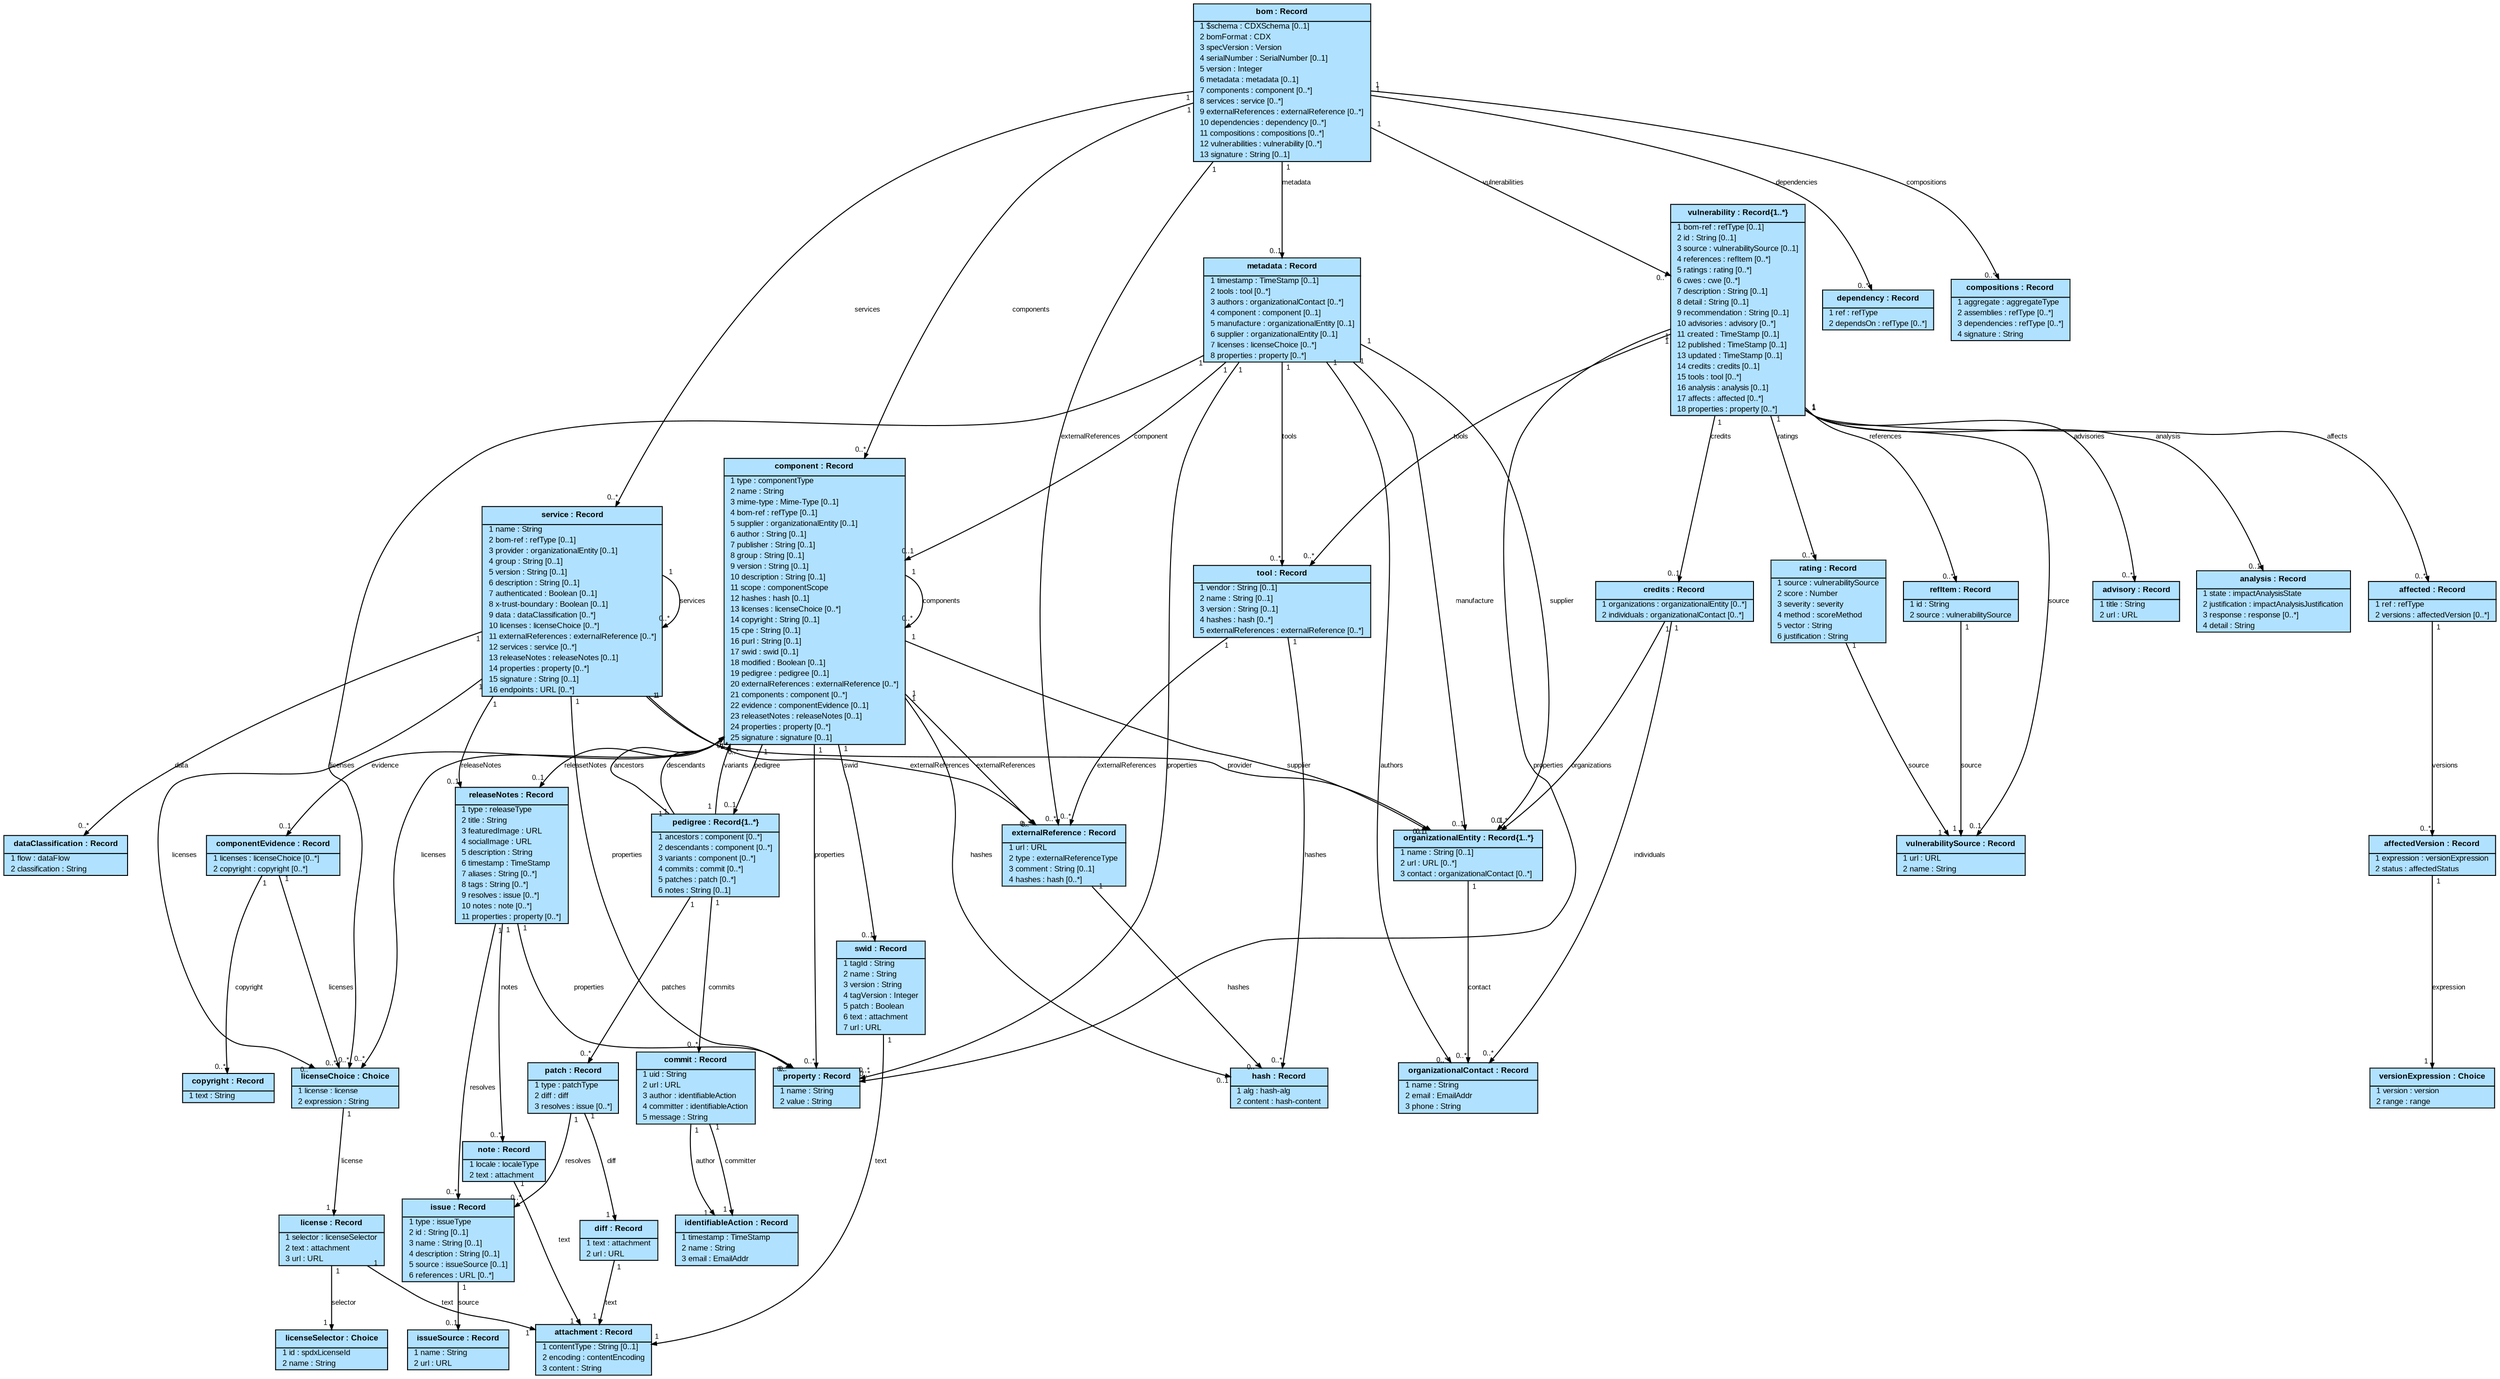 # title: CycloneDX v1.4 JADN Schema, as of 27 July. 
# package: http://cyclonedx.org/schema/bom-1.4.schema.jadn
# version: 1
# exports: ['bom']
# config: {'$TypeName': '^[a-zA-Z][-$A-Za-z0-9]{0,63}$', '$FieldName': '^[$a-z][_A-Za-z0-9\\-]{0,63}$'}
# comment: Known shortcomings: required / optional values needed for most types; hasn't been tested against any CDX SBOM

digraph G {
  graph [fontname=Arial, fontsize=12];
  node [fontname=Arial, fontsize=8, shape=plain, style=filled, fillcolor=lightskyblue1];
  edge [fontname=Arial, fontsize=7, arrowsize=0.5, labelangle=45.0, labeldistance=0.9];
  bgcolor="transparent";

n0 [label=<<table cellborder="0" cellpadding="1" cellspacing="0">
<tr><td cellpadding="4"><b>  bom : Record  </b></td></tr><hr/>
  <tr><td align="left">  1 $schema : CDXSchema [0..1]  </td></tr>
  <tr><td align="left">  2 bomFormat : CDX  </td></tr>
  <tr><td align="left">  3 specVersion : Version  </td></tr>
  <tr><td align="left">  4 serialNumber : SerialNumber [0..1]  </td></tr>
  <tr><td align="left">  5 version : Integer  </td></tr>
  <tr><td align="left">  6 metadata : metadata [0..1]  </td></tr>
  <tr><td align="left">  7 components : component [0..*]  </td></tr>
  <tr><td align="left">  8 services : service [0..*]  </td></tr>
  <tr><td align="left">  9 externalReferences : externalReference [0..*]  </td></tr>
  <tr><td align="left">  10 dependencies : dependency [0..*]  </td></tr>
  <tr><td align="left">  11 compositions : compositions [0..*]  </td></tr>
  <tr><td align="left">  12 vulnerabilities : vulnerability [0..*]  </td></tr>
  <tr><td align="left">  13 signature : String [0..1]  </td></tr>
</table>>]

n5 [label=<<table cellborder="0" cellpadding="1" cellspacing="0">
<tr><td cellpadding="4"><b>  metadata : Record  </b></td></tr><hr/>
  <tr><td align="left">  1 timestamp : TimeStamp [0..1]  </td></tr>
  <tr><td align="left">  2 tools : tool [0..*]  </td></tr>
  <tr><td align="left">  3 authors : organizationalContact [0..*]  </td></tr>
  <tr><td align="left">  4 component : component [0..1]  </td></tr>
  <tr><td align="left">  5 manufacture : organizationalEntity [0..1]  </td></tr>
  <tr><td align="left">  6 supplier : organizationalEntity [0..1]  </td></tr>
  <tr><td align="left">  7 licenses : licenseChoice [0..*]  </td></tr>
  <tr><td align="left">  8 properties : property [0..*]  </td></tr>
</table>>]

n6 [label=<<table cellborder="0" cellpadding="1" cellspacing="0">
<tr><td cellpadding="4"><b>  tool : Record  </b></td></tr><hr/>
  <tr><td align="left">  1 vendor : String [0..1]  </td></tr>
  <tr><td align="left">  2 name : String [0..1]  </td></tr>
  <tr><td align="left">  3 version : String [0..1]  </td></tr>
  <tr><td align="left">  4 hashes : hash [0..*]  </td></tr>
  <tr><td align="left">  5 externalReferences : externalReference [0..*]  </td></tr>
</table>>]

n7 [label=<<table cellborder="0" cellpadding="1" cellspacing="0">
<tr><td cellpadding="4"><b>  component : Record  </b></td></tr><hr/>
  <tr><td align="left">  1 type : componentType  </td></tr>
  <tr><td align="left">  2 name : String  </td></tr>
  <tr><td align="left">  3 mime-type : Mime-Type [0..1]  </td></tr>
  <tr><td align="left">  4 bom-ref : refType [0..1]  </td></tr>
  <tr><td align="left">  5 supplier : organizationalEntity [0..1]  </td></tr>
  <tr><td align="left">  6 author : String [0..1]  </td></tr>
  <tr><td align="left">  7 publisher : String [0..1]  </td></tr>
  <tr><td align="left">  8 group : String [0..1]  </td></tr>
  <tr><td align="left">  9 version : String [0..1]  </td></tr>
  <tr><td align="left">  10 description : String [0..1]  </td></tr>
  <tr><td align="left">  11 scope : componentScope  </td></tr>
  <tr><td align="left">  12 hashes : hash [0..1]  </td></tr>
  <tr><td align="left">  13 licenses : licenseChoice [0..*]  </td></tr>
  <tr><td align="left">  14 copyright : String [0..1]  </td></tr>
  <tr><td align="left">  15 cpe : String [0..1]  </td></tr>
  <tr><td align="left">  16 purl : String [0..1]  </td></tr>
  <tr><td align="left">  17 swid : swid [0..1]  </td></tr>
  <tr><td align="left">  18 modified : Boolean [0..1]  </td></tr>
  <tr><td align="left">  19 pedigree : pedigree [0..1]  </td></tr>
  <tr><td align="left">  20 externalReferences : externalReference [0..*]  </td></tr>
  <tr><td align="left">  21 components : component [0..*]  </td></tr>
  <tr><td align="left">  22 evidence : componentEvidence [0..1]  </td></tr>
  <tr><td align="left">  23 releasetNotes : releaseNotes [0..1]  </td></tr>
  <tr><td align="left">  24 properties : property [0..*]  </td></tr>
  <tr><td align="left">  25 signature : signature [0..1]  </td></tr>
</table>>]

n9 [label=<<table cellborder="0" cellpadding="1" cellspacing="0">
<tr><td cellpadding="4"><b>  organizationalEntity : Record{1..*}  </b></td></tr><hr/>
  <tr><td align="left">  1 name : String [0..1]  </td></tr>
  <tr><td align="left">  2 url : URL [0..*]  </td></tr>
  <tr><td align="left">  3 contact : organizationalContact [0..*]  </td></tr>
</table>>]

n10 [label=<<table cellborder="0" cellpadding="1" cellspacing="0">
<tr><td cellpadding="4"><b>  organizationalContact : Record  </b></td></tr><hr/>
  <tr><td align="left">  1 name : String  </td></tr>
  <tr><td align="left">  2 email : EmailAddr  </td></tr>
  <tr><td align="left">  3 phone : String  </td></tr>
</table>>]

n11 [label=<<table cellborder="0" cellpadding="1" cellspacing="0">
<tr><td cellpadding="4"><b>  property : Record  </b></td></tr><hr/>
  <tr><td align="left">  1 name : String  </td></tr>
  <tr><td align="left">  2 value : String  </td></tr>
</table>>]

n17 [label=<<table cellborder="0" cellpadding="1" cellspacing="0">
<tr><td cellpadding="4"><b>  vulnerabilitySource : Record  </b></td></tr><hr/>
  <tr><td align="left">  1 url : URL  </td></tr>
  <tr><td align="left">  2 name : String  </td></tr>
</table>>]

n20 [label=<<table cellborder="0" cellpadding="1" cellspacing="0">
<tr><td cellpadding="4"><b>  advisory : Record  </b></td></tr><hr/>
  <tr><td align="left">  1 title : String  </td></tr>
  <tr><td align="left">  2 url : URL  </td></tr>
</table>>]

n23 [label=<<table cellborder="0" cellpadding="1" cellspacing="0">
<tr><td cellpadding="4"><b>  identifiableAction : Record  </b></td></tr><hr/>
  <tr><td align="left">  1 timestamp : TimeStamp  </td></tr>
  <tr><td align="left">  2 name : String  </td></tr>
  <tr><td align="left">  3 email : EmailAddr  </td></tr>
</table>>]

n24 [label=<<table cellborder="0" cellpadding="1" cellspacing="0">
<tr><td cellpadding="4"><b>  attachment : Record  </b></td></tr><hr/>
  <tr><td align="left">  1 contentType : String [0..1]  </td></tr>
  <tr><td align="left">  2 encoding : contentEncoding  </td></tr>
  <tr><td align="left">  3 content : String  </td></tr>
</table>>]

n25 [label=<<table cellborder="0" cellpadding="1" cellspacing="0">
<tr><td cellpadding="4"><b>  diff : Record  </b></td></tr><hr/>
  <tr><td align="left">  1 text : attachment  </td></tr>
  <tr><td align="left">  2 url : URL  </td></tr>
</table>>]

n27 [label=<<table cellborder="0" cellpadding="1" cellspacing="0">
<tr><td cellpadding="4"><b>  note : Record  </b></td></tr><hr/>
  <tr><td align="left">  1 locale : localeType  </td></tr>
  <tr><td align="left">  2 text : attachment  </td></tr>
</table>>]

n31 [label=<<table cellborder="0" cellpadding="1" cellspacing="0">
<tr><td cellpadding="4"><b>  dataClassification : Record  </b></td></tr><hr/>
  <tr><td align="left">  1 flow : dataFlow  </td></tr>
  <tr><td align="left">  2 classification : String  </td></tr>
</table>>]

n34 [label=<<table cellborder="0" cellpadding="1" cellspacing="0">
<tr><td cellpadding="4"><b>  rating : Record  </b></td></tr><hr/>
  <tr><td align="left">  1 source : vulnerabilitySource  </td></tr>
  <tr><td align="left">  2 score : Number  </td></tr>
  <tr><td align="left">  3 severity : severity  </td></tr>
  <tr><td align="left">  4 method : scoreMethod  </td></tr>
  <tr><td align="left">  5 vector : String  </td></tr>
  <tr><td align="left">  6 justification : String  </td></tr>
</table>>]

n35 [label=<<table cellborder="0" cellpadding="1" cellspacing="0">
<tr><td cellpadding="4"><b>  commit : Record  </b></td></tr><hr/>
  <tr><td align="left">  1 uid : String  </td></tr>
  <tr><td align="left">  2 url : URL  </td></tr>
  <tr><td align="left">  3 author : identifiableAction  </td></tr>
  <tr><td align="left">  4 committer : identifiableAction  </td></tr>
  <tr><td align="left">  5 message : String  </td></tr>
</table>>]

n36 [label=<<table cellborder="0" cellpadding="1" cellspacing="0">
<tr><td cellpadding="4"><b>  hash : Record  </b></td></tr><hr/>
  <tr><td align="left">  1 alg : hash-alg  </td></tr>
  <tr><td align="left">  2 content : hash-content  </td></tr>
</table>>]

n37 [label=<<table cellborder="0" cellpadding="1" cellspacing="0">
<tr><td cellpadding="4"><b>  dependency : Record  </b></td></tr><hr/>
  <tr><td align="left">  1 ref : refType  </td></tr>
  <tr><td align="left">  2 dependsOn : refType [0..*]  </td></tr>
</table>>]

n38 [label=<<table cellborder="0" cellpadding="1" cellspacing="0">
<tr><td cellpadding="4"><b>  compositions : Record  </b></td></tr><hr/>
  <tr><td align="left">  1 aggregate : aggregateType  </td></tr>
  <tr><td align="left">  2 assemblies : refType [0..*]  </td></tr>
  <tr><td align="left">  3 dependencies : refType [0..*]  </td></tr>
  <tr><td align="left">  4 signature : String  </td></tr>
</table>>]

n39 [label=<<table cellborder="0" cellpadding="1" cellspacing="0">
<tr><td cellpadding="4"><b>  copyright : Record  </b></td></tr><hr/>
  <tr><td align="left">  1 text : String  </td></tr>
</table>>]

n40 [label=<<table cellborder="0" cellpadding="1" cellspacing="0">
<tr><td cellpadding="4"><b>  refItem : Record  </b></td></tr><hr/>
  <tr><td align="left">  1 id : String  </td></tr>
  <tr><td align="left">  2 source : vulnerabilitySource  </td></tr>
</table>>]

n41 [label=<<table cellborder="0" cellpadding="1" cellspacing="0">
<tr><td cellpadding="4"><b>  swid : Record  </b></td></tr><hr/>
  <tr><td align="left">  1 tagId : String  </td></tr>
  <tr><td align="left">  2 name : String  </td></tr>
  <tr><td align="left">  3 version : String  </td></tr>
  <tr><td align="left">  4 tagVersion : Integer  </td></tr>
  <tr><td align="left">  5 patch : Boolean  </td></tr>
  <tr><td align="left">  6 text : attachment  </td></tr>
  <tr><td align="left">  7 url : URL  </td></tr>
</table>>]

n43 [label=<<table cellborder="0" cellpadding="1" cellspacing="0">
<tr><td cellpadding="4"><b>  licenseSelector : Choice  </b></td></tr><hr/>
  <tr><td align="left">  1 id : spdxLicenseId  </td></tr>
  <tr><td align="left">  2 name : String  </td></tr>
</table>>]

n44 [label=<<table cellborder="0" cellpadding="1" cellspacing="0">
<tr><td cellpadding="4"><b>  license : Record  </b></td></tr><hr/>
  <tr><td align="left">  1 selector : licenseSelector  </td></tr>
  <tr><td align="left">  2 text : attachment  </td></tr>
  <tr><td align="left">  3 url : URL  </td></tr>
</table>>]

n45 [label=<<table cellborder="0" cellpadding="1" cellspacing="0">
<tr><td cellpadding="4"><b>  licenseChoice : Choice  </b></td></tr><hr/>
  <tr><td align="left">  1 license : license  </td></tr>
  <tr><td align="left">  2 expression : String  </td></tr>
</table>>]

n46 [label=<<table cellborder="0" cellpadding="1" cellspacing="0">
<tr><td cellpadding="4"><b>  issue : Record  </b></td></tr><hr/>
  <tr><td align="left">  1 type : issueType  </td></tr>
  <tr><td align="left">  2 id : String [0..1]  </td></tr>
  <tr><td align="left">  3 name : String [0..1]  </td></tr>
  <tr><td align="left">  4 description : String [0..1]  </td></tr>
  <tr><td align="left">  5 source : issueSource [0..1]  </td></tr>
  <tr><td align="left">  6 references : URL [0..*]  </td></tr>
</table>>]

n48 [label=<<table cellborder="0" cellpadding="1" cellspacing="0">
<tr><td cellpadding="4"><b>  issueSource : Record  </b></td></tr><hr/>
  <tr><td align="left">  1 name : String  </td></tr>
  <tr><td align="left">  2 url : URL  </td></tr>
</table>>]

n49 [label=<<table cellborder="0" cellpadding="1" cellspacing="0">
<tr><td cellpadding="4"><b>  externalReference : Record  </b></td></tr><hr/>
  <tr><td align="left">  1 url : URL  </td></tr>
  <tr><td align="left">  2 type : externalReferenceType  </td></tr>
  <tr><td align="left">  3 comment : String [0..1]  </td></tr>
  <tr><td align="left">  4 hashes : hash [0..*]  </td></tr>
</table>>]

n52 [label=<<table cellborder="0" cellpadding="1" cellspacing="0">
<tr><td cellpadding="4"><b>  patch : Record  </b></td></tr><hr/>
  <tr><td align="left">  1 type : patchType  </td></tr>
  <tr><td align="left">  2 diff : diff  </td></tr>
  <tr><td align="left">  3 resolves : issue [0..*]  </td></tr>
</table>>]

n53 [label=<<table cellborder="0" cellpadding="1" cellspacing="0">
<tr><td cellpadding="4"><b>  vulnerability : Record{1..*}  </b></td></tr><hr/>
  <tr><td align="left">  1 bom-ref : refType [0..1]  </td></tr>
  <tr><td align="left">  2 id : String [0..1]  </td></tr>
  <tr><td align="left">  3 source : vulnerabilitySource [0..1]  </td></tr>
  <tr><td align="left">  4 references : refItem [0..*]  </td></tr>
  <tr><td align="left">  5 ratings : rating [0..*]  </td></tr>
  <tr><td align="left">  6 cwes : cwe [0..*]  </td></tr>
  <tr><td align="left">  7 description : String [0..1]  </td></tr>
  <tr><td align="left">  8 detail : String [0..1]  </td></tr>
  <tr><td align="left">  9 recommendation : String [0..1]  </td></tr>
  <tr><td align="left">  10 advisories : advisory [0..*]  </td></tr>
  <tr><td align="left">  11 created : TimeStamp [0..1]  </td></tr>
  <tr><td align="left">  12 published : TimeStamp [0..1]  </td></tr>
  <tr><td align="left">  13 updated : TimeStamp [0..1]  </td></tr>
  <tr><td align="left">  14 credits : credits [0..1]  </td></tr>
  <tr><td align="left">  15 tools : tool [0..*]  </td></tr>
  <tr><td align="left">  16 analysis : analysis [0..1]  </td></tr>
  <tr><td align="left">  17 affects : affected [0..*]  </td></tr>
  <tr><td align="left">  18 properties : property [0..*]  </td></tr>
</table>>]

n54 [label=<<table cellborder="0" cellpadding="1" cellspacing="0">
<tr><td cellpadding="4"><b>  releaseNotes : Record  </b></td></tr><hr/>
  <tr><td align="left">  1 type : releaseType  </td></tr>
  <tr><td align="left">  2 title : String  </td></tr>
  <tr><td align="left">  3 featuredImage : URL  </td></tr>
  <tr><td align="left">  4 socialImage : URL  </td></tr>
  <tr><td align="left">  5 description : String  </td></tr>
  <tr><td align="left">  6 timestamp : TimeStamp  </td></tr>
  <tr><td align="left">  7 aliases : String [0..*]  </td></tr>
  <tr><td align="left">  8 tags : String [0..*]  </td></tr>
  <tr><td align="left">  9 resolves : issue [0..*]  </td></tr>
  <tr><td align="left">  10 notes : note [0..*]  </td></tr>
  <tr><td align="left">  11 properties : property [0..*]  </td></tr>
</table>>]

n55 [label=<<table cellborder="0" cellpadding="1" cellspacing="0">
<tr><td cellpadding="4"><b>  componentEvidence : Record  </b></td></tr><hr/>
  <tr><td align="left">  1 licenses : licenseChoice [0..*]  </td></tr>
  <tr><td align="left">  2 copyright : copyright [0..*]  </td></tr>
</table>>]

n56 [label=<<table cellborder="0" cellpadding="1" cellspacing="0">
<tr><td cellpadding="4"><b>  service : Record  </b></td></tr><hr/>
  <tr><td align="left">  1 name : String  </td></tr>
  <tr><td align="left">  2 bom-ref : refType [0..1]  </td></tr>
  <tr><td align="left">  3 provider : organizationalEntity [0..1]  </td></tr>
  <tr><td align="left">  4 group : String [0..1]  </td></tr>
  <tr><td align="left">  5 version : String [0..1]  </td></tr>
  <tr><td align="left">  6 description : String [0..1]  </td></tr>
  <tr><td align="left">  7 authenticated : Boolean [0..1]  </td></tr>
  <tr><td align="left">  8 x-trust-boundary : Boolean [0..1]  </td></tr>
  <tr><td align="left">  9 data : dataClassification [0..*]  </td></tr>
  <tr><td align="left">  10 licenses : licenseChoice [0..*]  </td></tr>
  <tr><td align="left">  11 externalReferences : externalReference [0..*]  </td></tr>
  <tr><td align="left">  12 services : service [0..*]  </td></tr>
  <tr><td align="left">  13 releaseNotes : releaseNotes [0..1]  </td></tr>
  <tr><td align="left">  14 properties : property [0..*]  </td></tr>
  <tr><td align="left">  15 signature : String [0..1]  </td></tr>
  <tr><td align="left">  16 endpoints : URL [0..*]  </td></tr>
</table>>]

n57 [label=<<table cellborder="0" cellpadding="1" cellspacing="0">
<tr><td cellpadding="4"><b>  versionExpression : Choice  </b></td></tr><hr/>
  <tr><td align="left">  1 version : version  </td></tr>
  <tr><td align="left">  2 range : range  </td></tr>
</table>>]

n58 [label=<<table cellborder="0" cellpadding="1" cellspacing="0">
<tr><td cellpadding="4"><b>  affectedVersion : Record  </b></td></tr><hr/>
  <tr><td align="left">  1 expression : versionExpression  </td></tr>
  <tr><td align="left">  2 status : affectedStatus  </td></tr>
</table>>]

n59 [label=<<table cellborder="0" cellpadding="1" cellspacing="0">
<tr><td cellpadding="4"><b>  credits : Record  </b></td></tr><hr/>
  <tr><td align="left">  1 organizations : organizationalEntity [0..*]  </td></tr>
  <tr><td align="left">  2 individuals : organizationalContact [0..*]  </td></tr>
</table>>]

n60 [label=<<table cellborder="0" cellpadding="1" cellspacing="0">
<tr><td cellpadding="4"><b>  analysis : Record  </b></td></tr><hr/>
  <tr><td align="left">  1 state : impactAnalysisState  </td></tr>
  <tr><td align="left">  2 justification : impactAnalysisJustification  </td></tr>
  <tr><td align="left">  3 response : response [0..*]  </td></tr>
  <tr><td align="left">  4 detail : String  </td></tr>
</table>>]

n64 [label=<<table cellborder="0" cellpadding="1" cellspacing="0">
<tr><td cellpadding="4"><b>  affected : Record  </b></td></tr><hr/>
  <tr><td align="left">  1 ref : refType  </td></tr>
  <tr><td align="left">  2 versions : affectedVersion [0..*]  </td></tr>
</table>>]

n68 [label=<<table cellborder="0" cellpadding="1" cellspacing="0">
<tr><td cellpadding="4"><b>  pedigree : Record{1..*}  </b></td></tr><hr/>
  <tr><td align="left">  1 ancestors : component [0..*]  </td></tr>
  <tr><td align="left">  2 descendants : component [0..*]  </td></tr>
  <tr><td align="left">  3 variants : component [0..*]  </td></tr>
  <tr><td align="left">  4 commits : commit [0..*]  </td></tr>
  <tr><td align="left">  5 patches : patch [0..*]  </td></tr>
  <tr><td align="left">  6 notes : String [0..1]  </td></tr>
</table>>]

  n0 -> n5 [label=metadata, headlabel="0..1", taillabel="1"]
  n0 -> n7 [label=components, headlabel="0..*", taillabel="1"]
  n0 -> n56 [label=services, headlabel="0..*", taillabel="1"]
  n0 -> n49 [label=externalReferences, headlabel="0..*", taillabel="1"]
  n0 -> n37 [label=dependencies, headlabel="0..*", taillabel="1"]
  n0 -> n38 [label=compositions, headlabel="0..*", taillabel="1"]
  n0 -> n53 [label=vulnerabilities, headlabel="0..*", taillabel="1"]
  n5 -> n6 [label=tools, headlabel="0..*", taillabel="1"]
  n5 -> n10 [label=authors, headlabel="0..*", taillabel="1"]
  n5 -> n7 [label=component, headlabel="0..1", taillabel="1"]
  n5 -> n9 [label=manufacture, headlabel="0..1", taillabel="1"]
  n5 -> n9 [label=supplier, headlabel="0..1", taillabel="1"]
  n5 -> n45 [label=licenses, headlabel="0..*", taillabel="1"]
  n5 -> n11 [label=properties, headlabel="0..*", taillabel="1"]
  n6 -> n36 [label=hashes, headlabel="0..*", taillabel="1"]
  n6 -> n49 [label=externalReferences, headlabel="0..*", taillabel="1"]
  n7 -> n9 [label=supplier, headlabel="0..1", taillabel="1"]
  n7 -> n36 [label=hashes, headlabel="0..1", taillabel="1"]
  n7 -> n45 [label=licenses, headlabel="0..*", taillabel="1"]
  n7 -> n41 [label=swid, headlabel="0..1", taillabel="1"]
  n7 -> n68 [label=pedigree, headlabel="0..1", taillabel="1"]
  n7 -> n49 [label=externalReferences, headlabel="0..*", taillabel="1"]
  n7 -> n7 [label=components, headlabel="0..*", taillabel="1"]
  n7 -> n55 [label=evidence, headlabel="0..1", taillabel="1"]
  n7 -> n54 [label=releasetNotes, headlabel="0..1", taillabel="1"]
  n7 -> n11 [label=properties, headlabel="0..*", taillabel="1"]
  n9 -> n10 [label=contact, headlabel="0..*", taillabel="1"]
  n25 -> n24 [label=text, headlabel="1", taillabel="1"]
  n27 -> n24 [label=text, headlabel="1", taillabel="1"]
  n34 -> n17 [label=source, headlabel="1", taillabel="1"]
  n35 -> n23 [label=author, headlabel="1", taillabel="1"]
  n35 -> n23 [label=committer, headlabel="1", taillabel="1"]
  n40 -> n17 [label=source, headlabel="1", taillabel="1"]
  n41 -> n24 [label=text, headlabel="1", taillabel="1"]
  n44 -> n43 [label=selector, headlabel="1", taillabel="1"]
  n44 -> n24 [label=text, headlabel="1", taillabel="1"]
  n45 -> n44 [label=license, headlabel="1", taillabel="1"]
  n46 -> n48 [label=source, headlabel="0..1", taillabel="1"]
  n49 -> n36 [label=hashes, headlabel="0..*", taillabel="1"]
  n52 -> n25 [label=diff, headlabel="1", taillabel="1"]
  n52 -> n46 [label=resolves, headlabel="0..*", taillabel="1"]
  n53 -> n17 [label=source, headlabel="0..1", taillabel="1"]
  n53 -> n40 [label=references, headlabel="0..*", taillabel="1"]
  n53 -> n34 [label=ratings, headlabel="0..*", taillabel="1"]
  n53 -> n20 [label=advisories, headlabel="0..*", taillabel="1"]
  n53 -> n59 [label=credits, headlabel="0..1", taillabel="1"]
  n53 -> n6 [label=tools, headlabel="0..*", taillabel="1"]
  n53 -> n60 [label=analysis, headlabel="0..1", taillabel="1"]
  n53 -> n64 [label=affects, headlabel="0..*", taillabel="1"]
  n53 -> n11 [label=properties, headlabel="0..*", taillabel="1"]
  n54 -> n46 [label=resolves, headlabel="0..*", taillabel="1"]
  n54 -> n27 [label=notes, headlabel="0..*", taillabel="1"]
  n54 -> n11 [label=properties, headlabel="0..*", taillabel="1"]
  n55 -> n45 [label=licenses, headlabel="0..*", taillabel="1"]
  n55 -> n39 [label=copyright, headlabel="0..*", taillabel="1"]
  n56 -> n9 [label=provider, headlabel="0..1", taillabel="1"]
  n56 -> n31 [label=data, headlabel="0..*", taillabel="1"]
  n56 -> n45 [label=licenses, headlabel="0..*", taillabel="1"]
  n56 -> n49 [label=externalReferences, headlabel="0..*", taillabel="1"]
  n56 -> n56 [label=services, headlabel="0..*", taillabel="1"]
  n56 -> n54 [label=releaseNotes, headlabel="0..1", taillabel="1"]
  n56 -> n11 [label=properties, headlabel="0..*", taillabel="1"]
  n58 -> n57 [label=expression, headlabel="1", taillabel="1"]
  n59 -> n9 [label=organizations, headlabel="0..*", taillabel="1"]
  n59 -> n10 [label=individuals, headlabel="0..*", taillabel="1"]
  n64 -> n58 [label=versions, headlabel="0..*", taillabel="1"]
  n68 -> n7 [label=ancestors, headlabel="0..*", taillabel="1"]
  n68 -> n7 [label=descendants, headlabel="0..*", taillabel="1"]
  n68 -> n7 [label=variants, headlabel="0..*", taillabel="1"]
  n68 -> n35 [label=commits, headlabel="0..*", taillabel="1"]
  n68 -> n52 [label=patches, headlabel="0..*", taillabel="1"]
}
